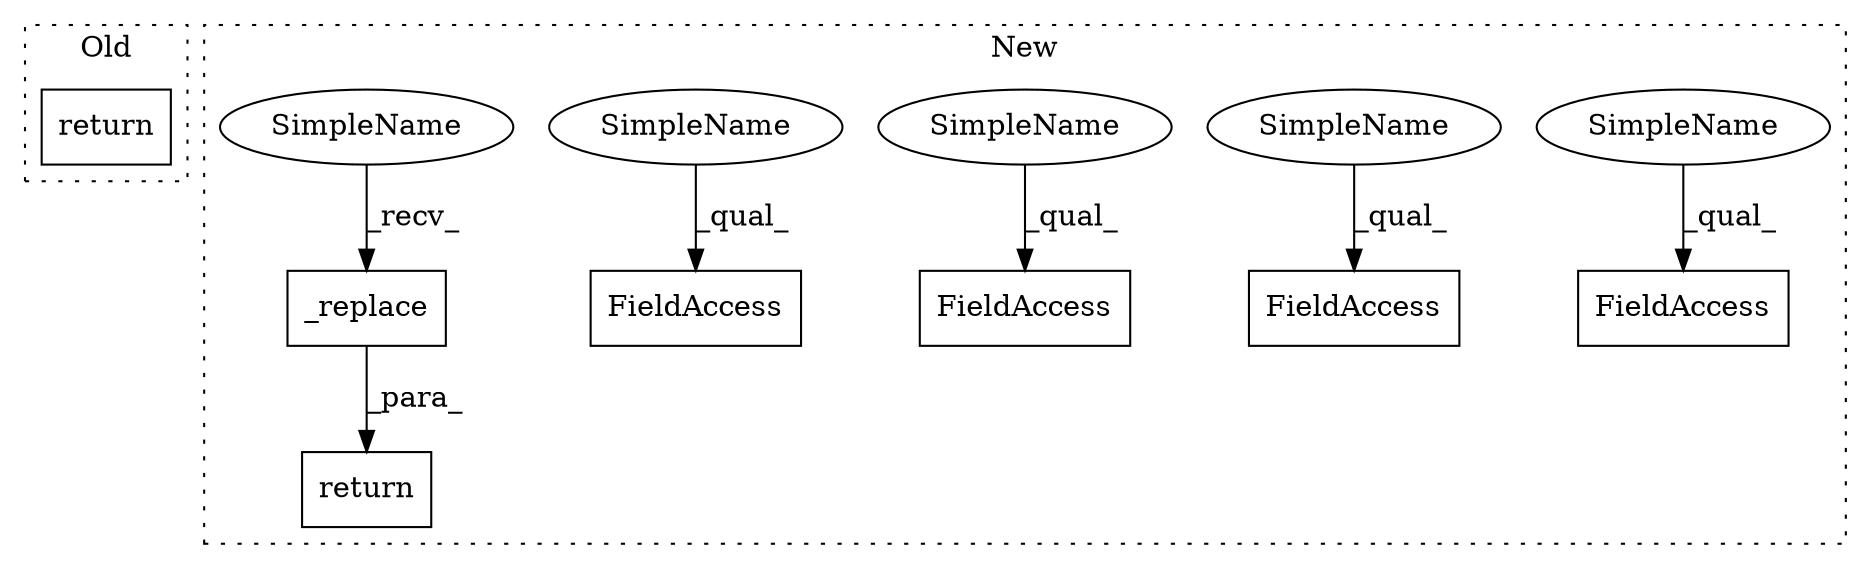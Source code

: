 digraph G {
subgraph cluster0 {
1 [label="return" a="41" s="2741" l="7" shape="box"];
label = "Old";
style="dotted";
}
subgraph cluster1 {
2 [label="_replace" a="32" s="2939,2996" l="9,1" shape="box"];
3 [label="return" a="41" s="2914" l="7" shape="box"];
4 [label="FieldAccess" a="22" s="2980" l="15" shape="box"];
5 [label="FieldAccess" a="22" s="3044" l="15" shape="box"];
6 [label="FieldAccess" a="22" s="2964" l="15" shape="box"];
7 [label="FieldAccess" a="22" s="2881" l="15" shape="box"];
8 [label="SimpleName" a="42" s="3044" l="6" shape="ellipse"];
9 [label="SimpleName" a="42" s="2881" l="6" shape="ellipse"];
10 [label="SimpleName" a="42" s="2964" l="6" shape="ellipse"];
11 [label="SimpleName" a="42" s="2980" l="6" shape="ellipse"];
12 [label="SimpleName" a="42" s="2932" l="6" shape="ellipse"];
label = "New";
style="dotted";
}
2 -> 3 [label="_para_"];
8 -> 5 [label="_qual_"];
9 -> 7 [label="_qual_"];
10 -> 6 [label="_qual_"];
11 -> 4 [label="_qual_"];
12 -> 2 [label="_recv_"];
}